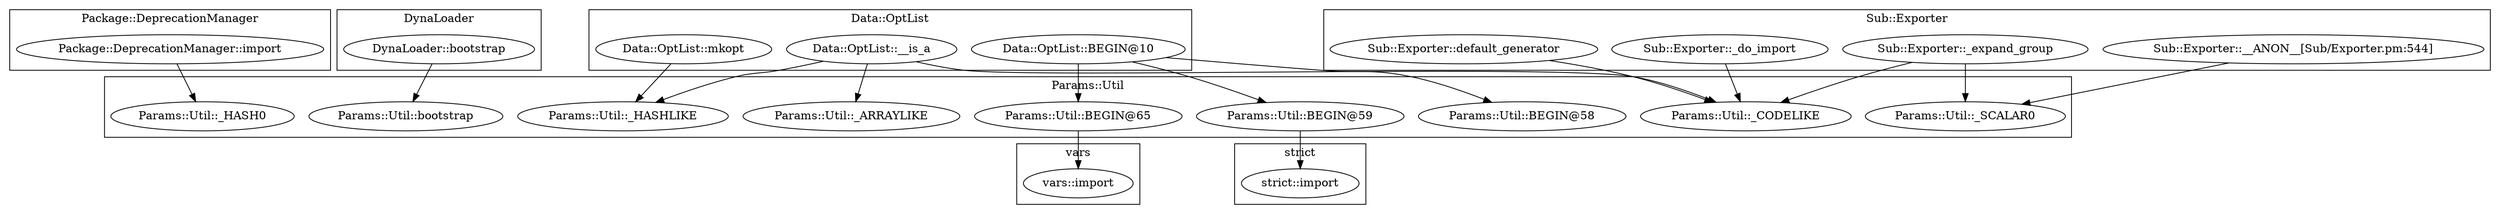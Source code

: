 digraph {
graph [overlap=false]
subgraph cluster_Package_DeprecationManager {
	label="Package::DeprecationManager";
	"Package::DeprecationManager::import";
}
subgraph cluster_DynaLoader {
	label="DynaLoader";
	"DynaLoader::bootstrap";
}
subgraph cluster_vars {
	label="vars";
	"vars::import";
}
subgraph cluster_Data_OptList {
	label="Data::OptList";
	"Data::OptList::BEGIN@10";
	"Data::OptList::mkopt";
	"Data::OptList::__is_a";
}
subgraph cluster_Params_Util {
	label="Params::Util";
	"Params::Util::bootstrap";
	"Params::Util::_ARRAYLIKE";
	"Params::Util::BEGIN@65";
	"Params::Util::BEGIN@58";
	"Params::Util::_SCALAR0";
	"Params::Util::_CODELIKE";
	"Params::Util::_HASH0";
	"Params::Util::_HASHLIKE";
	"Params::Util::BEGIN@59";
}
subgraph cluster_Sub_Exporter {
	label="Sub::Exporter";
	"Sub::Exporter::default_generator";
	"Sub::Exporter::_expand_group";
	"Sub::Exporter::__ANON__[Sub/Exporter.pm:544]";
	"Sub::Exporter::_do_import";
}
subgraph cluster_strict {
	label="strict";
	"strict::import";
}
"Data::OptList::BEGIN@10" -> "Params::Util::BEGIN@65";
"Package::DeprecationManager::import" -> "Params::Util::_HASH0";
"Data::OptList::__is_a" -> "Params::Util::_ARRAYLIKE";
"Data::OptList::BEGIN@10" -> "Params::Util::BEGIN@58";
"Sub::Exporter::default_generator" -> "Params::Util::_CODELIKE";
"Sub::Exporter::_expand_group" -> "Params::Util::_CODELIKE";
"Data::OptList::__is_a" -> "Params::Util::_CODELIKE";
"Sub::Exporter::_do_import" -> "Params::Util::_CODELIKE";
"Params::Util::BEGIN@65" -> "vars::import";
"Params::Util::BEGIN@59" -> "strict::import";
"DynaLoader::bootstrap" -> "Params::Util::bootstrap";
"Data::OptList::BEGIN@10" -> "Params::Util::BEGIN@59";
"Data::OptList::mkopt" -> "Params::Util::_HASHLIKE";
"Data::OptList::__is_a" -> "Params::Util::_HASHLIKE";
"Sub::Exporter::_expand_group" -> "Params::Util::_SCALAR0";
"Sub::Exporter::__ANON__[Sub/Exporter.pm:544]" -> "Params::Util::_SCALAR0";
}
